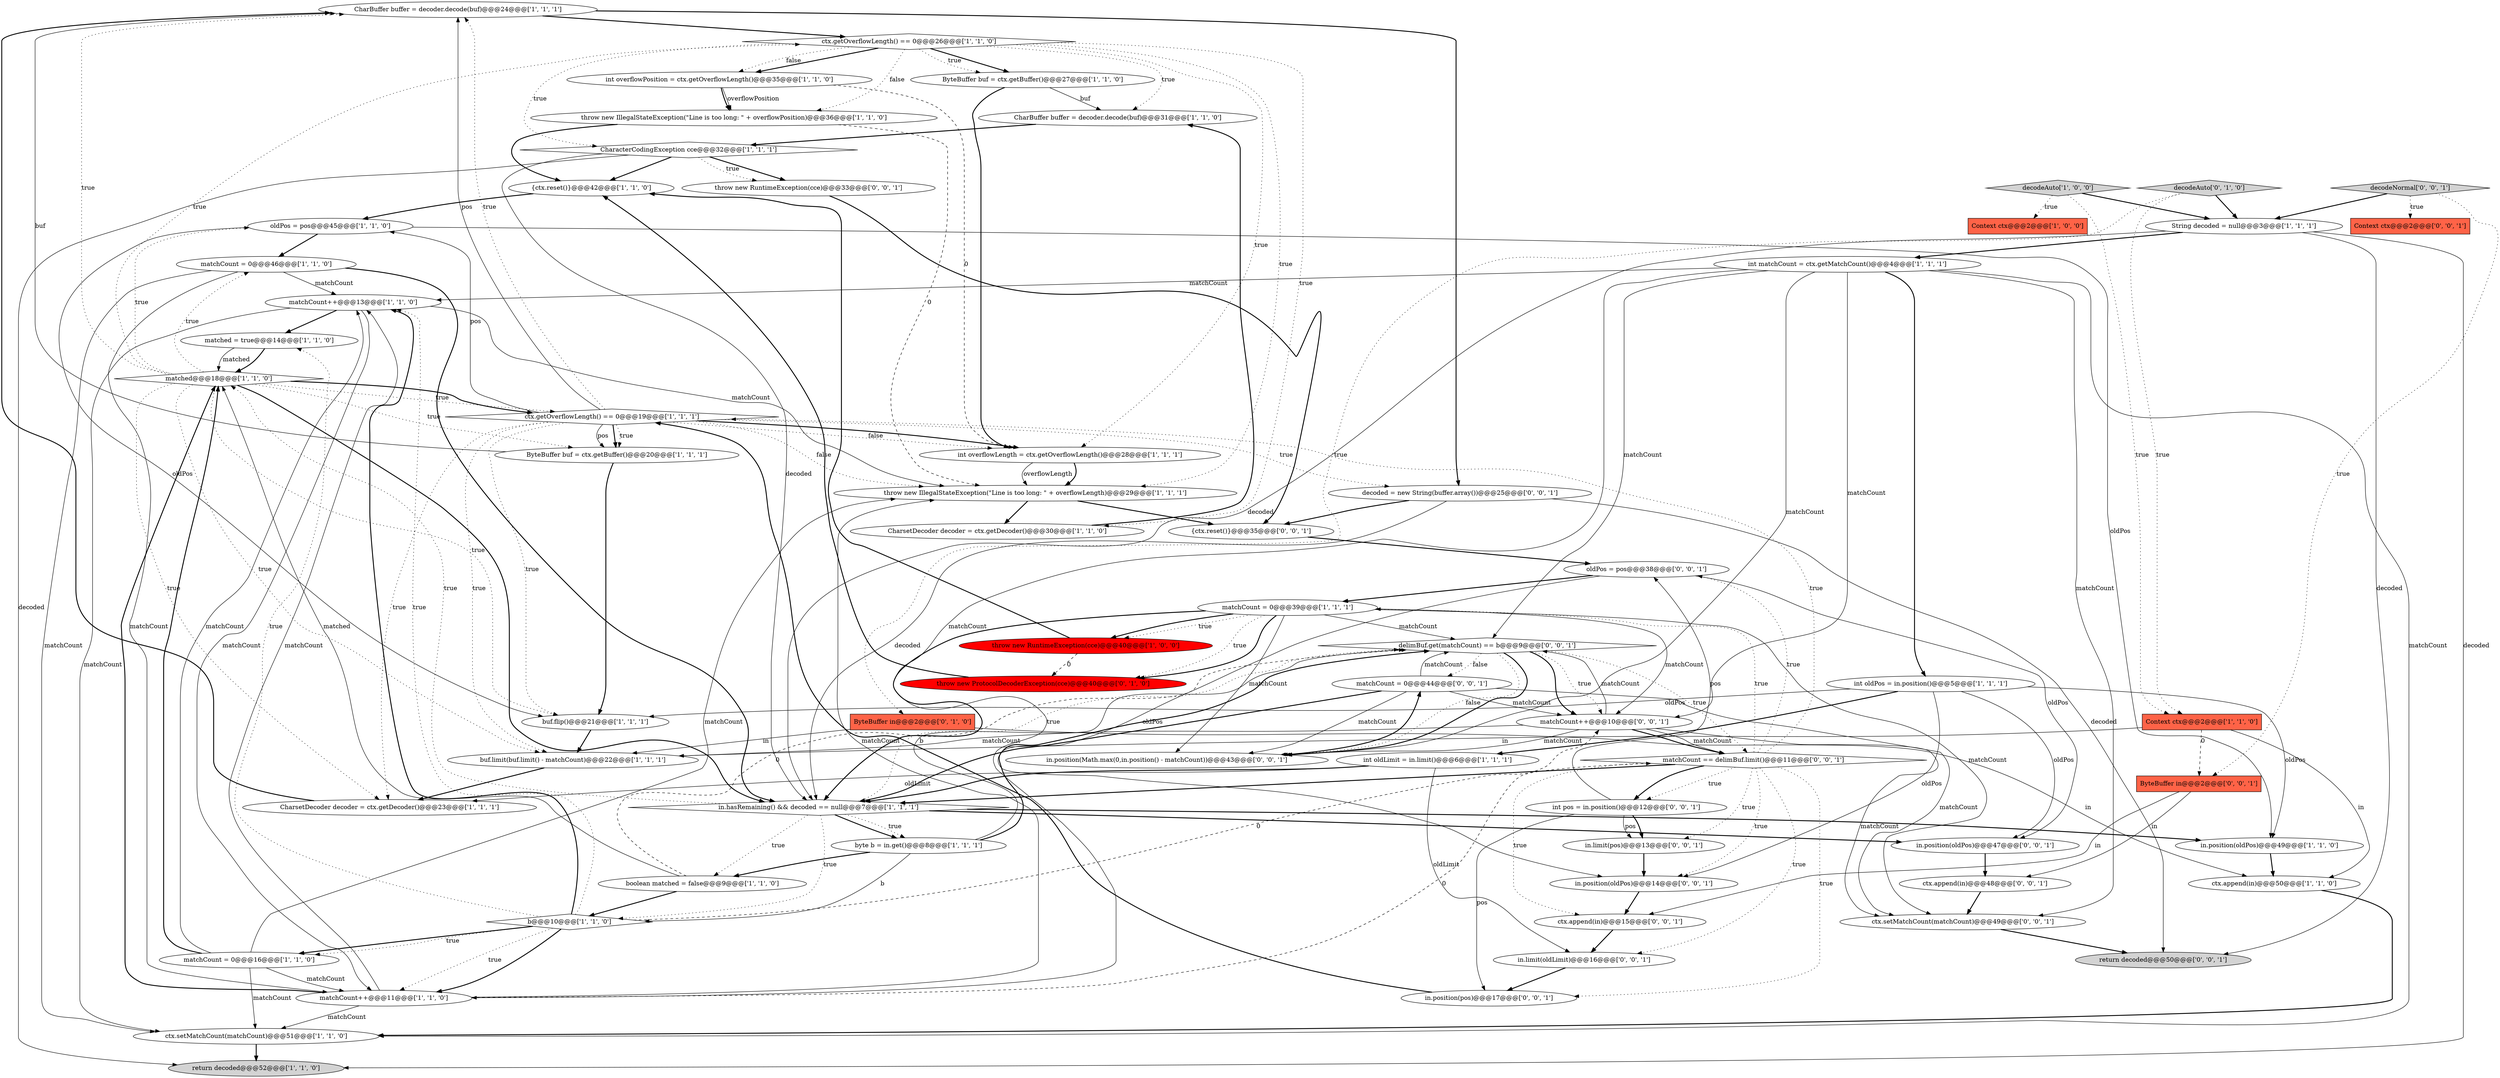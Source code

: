 digraph {
22 [style = filled, label = "CharBuffer buffer = decoder.decode(buf)@@@24@@@['1', '1', '1']", fillcolor = white, shape = ellipse image = "AAA0AAABBB1BBB"];
37 [style = filled, label = "int oldPos = in.position()@@@5@@@['1', '1', '1']", fillcolor = white, shape = ellipse image = "AAA0AAABBB1BBB"];
40 [style = filled, label = "ByteBuffer in@@@2@@@['0', '1', '0']", fillcolor = tomato, shape = box image = "AAA0AAABBB2BBB"];
53 [style = filled, label = "delimBuf.get(matchCount) == b@@@9@@@['0', '0', '1']", fillcolor = white, shape = diamond image = "AAA0AAABBB3BBB"];
18 [style = filled, label = "ctx.getOverflowLength() == 0@@@26@@@['1', '1', '0']", fillcolor = white, shape = diamond image = "AAA0AAABBB1BBB"];
63 [style = filled, label = "matchCount = 0@@@44@@@['0', '0', '1']", fillcolor = white, shape = ellipse image = "AAA0AAABBB3BBB"];
6 [style = filled, label = "Context ctx@@@2@@@['1', '1', '0']", fillcolor = tomato, shape = box image = "AAA0AAABBB1BBB"];
16 [style = filled, label = "ctx.getOverflowLength() == 0@@@19@@@['1', '1', '1']", fillcolor = white, shape = diamond image = "AAA0AAABBB1BBB"];
43 [style = filled, label = "Context ctx@@@2@@@['0', '0', '1']", fillcolor = tomato, shape = box image = "AAA0AAABBB3BBB"];
3 [style = filled, label = "{ctx.reset()}@@@42@@@['1', '1', '0']", fillcolor = white, shape = ellipse image = "AAA0AAABBB1BBB"];
41 [style = filled, label = "decodeAuto['0', '1', '0']", fillcolor = lightgray, shape = diamond image = "AAA0AAABBB2BBB"];
30 [style = filled, label = "ByteBuffer buf = ctx.getBuffer()@@@20@@@['1', '1', '1']", fillcolor = white, shape = ellipse image = "AAA0AAABBB1BBB"];
13 [style = filled, label = "matchCount = 0@@@46@@@['1', '1', '0']", fillcolor = white, shape = ellipse image = "AAA0AAABBB1BBB"];
33 [style = filled, label = "matchCount++@@@13@@@['1', '1', '0']", fillcolor = white, shape = ellipse image = "AAA0AAABBB1BBB"];
5 [style = filled, label = "Context ctx@@@2@@@['1', '0', '0']", fillcolor = tomato, shape = box image = "AAA0AAABBB1BBB"];
8 [style = filled, label = "matchCount = 0@@@16@@@['1', '1', '0']", fillcolor = white, shape = ellipse image = "AAA0AAABBB1BBB"];
29 [style = filled, label = "decodeAuto['1', '0', '0']", fillcolor = lightgray, shape = diamond image = "AAA0AAABBB1BBB"];
38 [style = filled, label = "buf.flip()@@@21@@@['1', '1', '1']", fillcolor = white, shape = ellipse image = "AAA0AAABBB1BBB"];
55 [style = filled, label = "ctx.append(in)@@@15@@@['0', '0', '1']", fillcolor = white, shape = ellipse image = "AAA0AAABBB3BBB"];
57 [style = filled, label = "in.position(oldPos)@@@14@@@['0', '0', '1']", fillcolor = white, shape = ellipse image = "AAA0AAABBB3BBB"];
15 [style = filled, label = "int oldLimit = in.limit()@@@6@@@['1', '1', '1']", fillcolor = white, shape = ellipse image = "AAA0AAABBB1BBB"];
39 [style = filled, label = "CharBuffer buffer = decoder.decode(buf)@@@31@@@['1', '1', '0']", fillcolor = white, shape = ellipse image = "AAA0AAABBB1BBB"];
47 [style = filled, label = "ctx.setMatchCount(matchCount)@@@49@@@['0', '0', '1']", fillcolor = white, shape = ellipse image = "AAA0AAABBB3BBB"];
64 [style = filled, label = "ctx.append(in)@@@48@@@['0', '0', '1']", fillcolor = white, shape = ellipse image = "AAA0AAABBB3BBB"];
14 [style = filled, label = "matched = true@@@14@@@['1', '1', '0']", fillcolor = white, shape = ellipse image = "AAA0AAABBB1BBB"];
35 [style = filled, label = "matched@@@18@@@['1', '1', '0']", fillcolor = white, shape = diamond image = "AAA0AAABBB1BBB"];
4 [style = filled, label = "oldPos = pos@@@45@@@['1', '1', '0']", fillcolor = white, shape = ellipse image = "AAA0AAABBB1BBB"];
19 [style = filled, label = "byte b = in.get()@@@8@@@['1', '1', '1']", fillcolor = white, shape = ellipse image = "AAA0AAABBB1BBB"];
23 [style = filled, label = "b@@@10@@@['1', '1', '0']", fillcolor = white, shape = diamond image = "AAA0AAABBB1BBB"];
28 [style = filled, label = "throw new RuntimeException(cce)@@@40@@@['1', '0', '0']", fillcolor = red, shape = ellipse image = "AAA1AAABBB1BBB"];
44 [style = filled, label = "matchCount++@@@10@@@['0', '0', '1']", fillcolor = white, shape = ellipse image = "AAA0AAABBB3BBB"];
58 [style = filled, label = "in.position(pos)@@@17@@@['0', '0', '1']", fillcolor = white, shape = ellipse image = "AAA0AAABBB3BBB"];
25 [style = filled, label = "String decoded = null@@@3@@@['1', '1', '1']", fillcolor = white, shape = ellipse image = "AAA0AAABBB1BBB"];
51 [style = filled, label = "matchCount == delimBuf.limit()@@@11@@@['0', '0', '1']", fillcolor = white, shape = diamond image = "AAA0AAABBB3BBB"];
31 [style = filled, label = "in.hasRemaining() && decoded == null@@@7@@@['1', '1', '1']", fillcolor = white, shape = diamond image = "AAA0AAABBB1BBB"];
21 [style = filled, label = "CharsetDecoder decoder = ctx.getDecoder()@@@23@@@['1', '1', '1']", fillcolor = white, shape = ellipse image = "AAA0AAABBB1BBB"];
20 [style = filled, label = "return decoded@@@52@@@['1', '1', '0']", fillcolor = lightgray, shape = ellipse image = "AAA0AAABBB1BBB"];
62 [style = filled, label = "in.position(Math.max(0,in.position() - matchCount))@@@43@@@['0', '0', '1']", fillcolor = white, shape = ellipse image = "AAA0AAABBB3BBB"];
9 [style = filled, label = "throw new IllegalStateException(\"Line is too long: \" + overflowLength)@@@29@@@['1', '1', '1']", fillcolor = white, shape = ellipse image = "AAA0AAABBB1BBB"];
59 [style = filled, label = "{ctx.reset()}@@@35@@@['0', '0', '1']", fillcolor = white, shape = ellipse image = "AAA0AAABBB3BBB"];
0 [style = filled, label = "CharacterCodingException cce@@@32@@@['1', '1', '1']", fillcolor = white, shape = diamond image = "AAA0AAABBB1BBB"];
17 [style = filled, label = "buf.limit(buf.limit() - matchCount)@@@22@@@['1', '1', '1']", fillcolor = white, shape = ellipse image = "AAA0AAABBB1BBB"];
36 [style = filled, label = "matchCount++@@@11@@@['1', '1', '0']", fillcolor = white, shape = ellipse image = "AAA0AAABBB1BBB"];
61 [style = filled, label = "decoded = new String(buffer.array())@@@25@@@['0', '0', '1']", fillcolor = white, shape = ellipse image = "AAA0AAABBB3BBB"];
54 [style = filled, label = "int pos = in.position()@@@12@@@['0', '0', '1']", fillcolor = white, shape = ellipse image = "AAA0AAABBB3BBB"];
11 [style = filled, label = "int matchCount = ctx.getMatchCount()@@@4@@@['1', '1', '1']", fillcolor = white, shape = ellipse image = "AAA0AAABBB1BBB"];
56 [style = filled, label = "in.position(oldPos)@@@47@@@['0', '0', '1']", fillcolor = white, shape = ellipse image = "AAA0AAABBB3BBB"];
12 [style = filled, label = "ByteBuffer buf = ctx.getBuffer()@@@27@@@['1', '1', '0']", fillcolor = white, shape = ellipse image = "AAA0AAABBB1BBB"];
42 [style = filled, label = "throw new ProtocolDecoderException(cce)@@@40@@@['0', '1', '0']", fillcolor = red, shape = ellipse image = "AAA1AAABBB2BBB"];
1 [style = filled, label = "ctx.append(in)@@@50@@@['1', '1', '0']", fillcolor = white, shape = ellipse image = "AAA0AAABBB1BBB"];
10 [style = filled, label = "CharsetDecoder decoder = ctx.getDecoder()@@@30@@@['1', '1', '0']", fillcolor = white, shape = ellipse image = "AAA0AAABBB1BBB"];
34 [style = filled, label = "ctx.setMatchCount(matchCount)@@@51@@@['1', '1', '0']", fillcolor = white, shape = ellipse image = "AAA0AAABBB1BBB"];
45 [style = filled, label = "decodeNormal['0', '0', '1']", fillcolor = lightgray, shape = diamond image = "AAA0AAABBB3BBB"];
46 [style = filled, label = "throw new RuntimeException(cce)@@@33@@@['0', '0', '1']", fillcolor = white, shape = ellipse image = "AAA0AAABBB3BBB"];
32 [style = filled, label = "int overflowLength = ctx.getOverflowLength()@@@28@@@['1', '1', '1']", fillcolor = white, shape = ellipse image = "AAA0AAABBB1BBB"];
50 [style = filled, label = "ByteBuffer in@@@2@@@['0', '0', '1']", fillcolor = tomato, shape = box image = "AAA0AAABBB3BBB"];
60 [style = filled, label = "oldPos = pos@@@38@@@['0', '0', '1']", fillcolor = white, shape = ellipse image = "AAA0AAABBB3BBB"];
52 [style = filled, label = "return decoded@@@50@@@['0', '0', '1']", fillcolor = lightgray, shape = ellipse image = "AAA0AAABBB3BBB"];
7 [style = filled, label = "int overflowPosition = ctx.getOverflowLength()@@@35@@@['1', '1', '0']", fillcolor = white, shape = ellipse image = "AAA0AAABBB1BBB"];
49 [style = filled, label = "in.limit(oldLimit)@@@16@@@['0', '0', '1']", fillcolor = white, shape = ellipse image = "AAA0AAABBB3BBB"];
2 [style = filled, label = "matchCount = 0@@@39@@@['1', '1', '1']", fillcolor = white, shape = ellipse image = "AAA0AAABBB1BBB"];
24 [style = filled, label = "in.position(oldPos)@@@49@@@['1', '1', '0']", fillcolor = white, shape = ellipse image = "AAA0AAABBB1BBB"];
48 [style = filled, label = "in.limit(pos)@@@13@@@['0', '0', '1']", fillcolor = white, shape = ellipse image = "AAA0AAABBB3BBB"];
26 [style = filled, label = "boolean matched = false@@@9@@@['1', '1', '0']", fillcolor = white, shape = ellipse image = "AAA0AAABBB1BBB"];
27 [style = filled, label = "throw new IllegalStateException(\"Line is too long: \" + overflowPosition)@@@36@@@['1', '1', '0']", fillcolor = white, shape = ellipse image = "AAA0AAABBB1BBB"];
53->63 [style = dotted, label="false"];
34->20 [style = bold, label=""];
11->62 [style = solid, label="matchCount"];
31->56 [style = bold, label=""];
14->35 [style = bold, label=""];
56->64 [style = bold, label=""];
0->46 [style = bold, label=""];
55->49 [style = bold, label=""];
50->64 [style = solid, label="in"];
29->5 [style = dotted, label="true"];
16->17 [style = dotted, label="true"];
53->44 [style = bold, label=""];
0->20 [style = solid, label="decoded"];
51->48 [style = dotted, label="true"];
37->15 [style = bold, label=""];
44->47 [style = solid, label="matchCount"];
9->10 [style = bold, label=""];
61->59 [style = bold, label=""];
60->56 [style = solid, label="oldPos"];
51->58 [style = dotted, label="true"];
3->4 [style = bold, label=""];
16->32 [style = dotted, label="false"];
35->16 [style = dotted, label="true"];
40->17 [style = solid, label="in"];
44->51 [style = bold, label=""];
23->33 [style = bold, label=""];
45->25 [style = bold, label=""];
18->39 [style = dotted, label="true"];
63->31 [style = bold, label=""];
10->39 [style = bold, label=""];
11->34 [style = solid, label="matchCount"];
41->40 [style = dotted, label="true"];
6->50 [style = dashed, label="0"];
16->30 [style = solid, label="pos"];
51->55 [style = dotted, label="true"];
42->3 [style = bold, label=""];
31->53 [style = dotted, label="true"];
23->36 [style = bold, label=""];
28->3 [style = bold, label=""];
16->38 [style = dotted, label="true"];
13->31 [style = bold, label=""];
8->34 [style = solid, label="matchCount"];
35->22 [style = dotted, label="true"];
51->54 [style = dotted, label="true"];
17->21 [style = bold, label=""];
2->28 [style = bold, label=""];
45->43 [style = dotted, label="true"];
8->36 [style = solid, label="matchCount"];
46->59 [style = bold, label=""];
2->31 [style = bold, label=""];
60->57 [style = solid, label="oldPos"];
31->19 [style = dotted, label="true"];
0->3 [style = bold, label=""];
53->62 [style = dotted, label="false"];
37->38 [style = solid, label="oldPos"];
35->31 [style = bold, label=""];
0->46 [style = dotted, label="true"];
61->52 [style = solid, label="decoded"];
8->9 [style = solid, label="matchCount"];
63->47 [style = solid, label="matchCount"];
59->60 [style = bold, label=""];
58->16 [style = bold, label=""];
53->51 [style = dotted, label="true"];
40->1 [style = solid, label="in"];
51->54 [style = bold, label=""];
0->31 [style = solid, label="decoded"];
49->58 [style = bold, label=""];
57->55 [style = bold, label=""];
33->36 [style = solid, label="matchCount"];
18->12 [style = bold, label=""];
11->37 [style = bold, label=""];
35->38 [style = dotted, label="true"];
35->21 [style = dotted, label="true"];
28->42 [style = dashed, label="0"];
16->32 [style = bold, label=""];
23->8 [style = bold, label=""];
2->28 [style = dotted, label="true"];
2->47 [style = solid, label="matchCount"];
35->30 [style = dotted, label="true"];
54->58 [style = solid, label="pos"];
13->36 [style = solid, label="matchCount"];
45->50 [style = dotted, label="true"];
25->20 [style = solid, label="decoded"];
51->60 [style = dotted, label="true"];
23->14 [style = dotted, label="true"];
18->27 [style = dotted, label="false"];
44->53 [style = solid, label="matchCount"];
22->18 [style = bold, label=""];
37->24 [style = solid, label="oldPos"];
15->31 [style = bold, label=""];
21->22 [style = bold, label=""];
19->26 [style = bold, label=""];
31->23 [style = dotted, label="true"];
22->61 [style = bold, label=""];
18->0 [style = dotted, label="true"];
16->21 [style = dotted, label="true"];
7->27 [style = solid, label="overflowPosition"];
61->31 [style = solid, label="decoded"];
35->18 [style = dotted, label="true"];
36->35 [style = bold, label=""];
18->7 [style = bold, label=""];
23->33 [style = dotted, label="true"];
38->17 [style = bold, label=""];
11->36 [style = solid, label="matchCount"];
6->1 [style = solid, label="in"];
18->7 [style = dotted, label="false"];
51->16 [style = dotted, label="true"];
16->61 [style = dotted, label="true"];
63->44 [style = solid, label="matchCount"];
50->55 [style = solid, label="in"];
2->62 [style = solid, label="matchCount"];
29->6 [style = dotted, label="true"];
37->57 [style = solid, label="oldPos"];
8->33 [style = solid, label="matchCount"];
33->34 [style = solid, label="matchCount"];
60->2 [style = bold, label=""];
16->9 [style = dotted, label="false"];
31->35 [style = dotted, label="true"];
27->9 [style = dashed, label="0"];
19->23 [style = solid, label="b"];
31->24 [style = bold, label=""];
4->13 [style = bold, label=""];
25->31 [style = solid, label="decoded"];
12->32 [style = bold, label=""];
51->49 [style = dotted, label="true"];
6->17 [style = solid, label="in"];
44->17 [style = solid, label="matchCount"];
19->53 [style = solid, label="b"];
8->35 [style = bold, label=""];
11->33 [style = solid, label="matchCount"];
11->44 [style = solid, label="matchCount"];
26->53 [style = dashed, label="0"];
33->9 [style = solid, label="matchCount"];
54->60 [style = solid, label="pos"];
53->62 [style = bold, label=""];
18->10 [style = dotted, label="true"];
32->9 [style = bold, label=""];
32->9 [style = solid, label="overflowLength"];
1->34 [style = bold, label=""];
19->53 [style = bold, label=""];
2->42 [style = dotted, label="true"];
51->2 [style = dotted, label="true"];
9->59 [style = bold, label=""];
35->13 [style = dotted, label="true"];
53->44 [style = dotted, label="true"];
16->30 [style = bold, label=""];
18->9 [style = dotted, label="true"];
26->35 [style = solid, label="matched"];
7->32 [style = dashed, label="0"];
23->36 [style = dotted, label="true"];
15->21 [style = solid, label="oldLimit"];
12->39 [style = solid, label="buf"];
44->51 [style = solid, label="matchCount"];
24->1 [style = bold, label=""];
47->52 [style = bold, label=""];
31->19 [style = bold, label=""];
35->4 [style = dotted, label="true"];
33->14 [style = bold, label=""];
30->38 [style = bold, label=""];
30->22 [style = solid, label="buf"];
35->16 [style = bold, label=""];
63->62 [style = solid, label="matchCount"];
4->24 [style = solid, label="oldPos"];
48->57 [style = bold, label=""];
23->8 [style = dotted, label="true"];
41->6 [style = dotted, label="true"];
36->9 [style = solid, label="matchCount"];
4->38 [style = solid, label="oldPos"];
16->30 [style = dotted, label="true"];
13->33 [style = solid, label="matchCount"];
27->3 [style = bold, label=""];
62->63 [style = bold, label=""];
15->49 [style = solid, label="oldLimit"];
29->25 [style = bold, label=""];
54->48 [style = bold, label=""];
54->48 [style = solid, label="pos"];
16->22 [style = dotted, label="true"];
37->56 [style = solid, label="oldPos"];
18->32 [style = dotted, label="true"];
11->53 [style = solid, label="matchCount"];
44->62 [style = solid, label="matchCount"];
13->34 [style = solid, label="matchCount"];
2->53 [style = solid, label="matchCount"];
18->12 [style = dotted, label="true"];
39->0 [style = bold, label=""];
23->44 [style = dashed, label="0"];
63->53 [style = solid, label="matchCount"];
16->4 [style = solid, label="pos"];
64->47 [style = bold, label=""];
31->26 [style = dotted, label="true"];
25->11 [style = bold, label=""];
11->47 [style = solid, label="matchCount"];
26->23 [style = bold, label=""];
36->33 [style = solid, label="matchCount"];
25->52 [style = solid, label="decoded"];
7->27 [style = bold, label=""];
35->17 [style = dotted, label="true"];
41->25 [style = bold, label=""];
51->31 [style = bold, label=""];
14->35 [style = solid, label="matched"];
36->51 [style = dashed, label="0"];
51->57 [style = dotted, label="true"];
16->22 [style = solid, label="pos"];
2->42 [style = bold, label=""];
36->34 [style = solid, label="matchCount"];
2->44 [style = solid, label="matchCount"];
}
